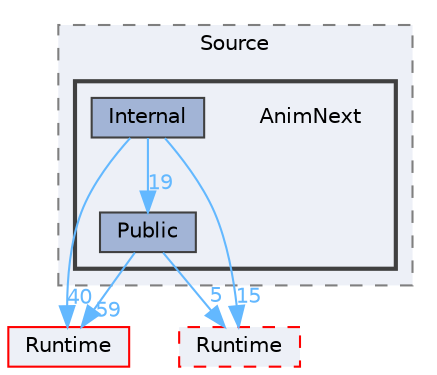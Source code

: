 digraph "AnimNext"
{
 // INTERACTIVE_SVG=YES
 // LATEX_PDF_SIZE
  bgcolor="transparent";
  edge [fontname=Helvetica,fontsize=10,labelfontname=Helvetica,labelfontsize=10];
  node [fontname=Helvetica,fontsize=10,shape=box,height=0.2,width=0.4];
  compound=true
  subgraph clusterdir_d01b67f0ab4d30f84ebbae3f64039986 {
    graph [ bgcolor="#edf0f7", pencolor="grey50", label="Source", fontname=Helvetica,fontsize=10 style="filled,dashed", URL="dir_d01b67f0ab4d30f84ebbae3f64039986.html",tooltip=""]
  subgraph clusterdir_d5a7f320e501526d14f6821cbe39089c {
    graph [ bgcolor="#edf0f7", pencolor="grey25", label="", fontname=Helvetica,fontsize=10 style="filled,bold", URL="dir_d5a7f320e501526d14f6821cbe39089c.html",tooltip=""]
    dir_d5a7f320e501526d14f6821cbe39089c [shape=plaintext, label="AnimNext"];
  dir_9c75991b0a5180e64cb5410561cff2b4 [label="Internal", fillcolor="#a2b4d6", color="grey25", style="filled", URL="dir_9c75991b0a5180e64cb5410561cff2b4.html",tooltip=""];
  dir_d648a13db9274bdc4841efe443a96b2c [label="Public", fillcolor="#a2b4d6", color="grey25", style="filled", URL="dir_d648a13db9274bdc4841efe443a96b2c.html",tooltip=""];
  }
  }
  dir_7536b172fbd480bfd146a1b1acd6856b [label="Runtime", fillcolor="#edf0f7", color="red", style="filled", URL="dir_7536b172fbd480bfd146a1b1acd6856b.html",tooltip=""];
  dir_a60e1ce30f7313164a0e11a69cddad56 [label="Runtime", fillcolor="#edf0f7", color="red", style="filled,dashed", URL="dir_a60e1ce30f7313164a0e11a69cddad56.html",tooltip=""];
  dir_9c75991b0a5180e64cb5410561cff2b4->dir_7536b172fbd480bfd146a1b1acd6856b [headlabel="40", labeldistance=1.5 headhref="dir_000508_000984.html" href="dir_000508_000984.html" color="steelblue1" fontcolor="steelblue1"];
  dir_9c75991b0a5180e64cb5410561cff2b4->dir_a60e1ce30f7313164a0e11a69cddad56 [headlabel="15", labeldistance=1.5 headhref="dir_000508_000983.html" href="dir_000508_000983.html" color="steelblue1" fontcolor="steelblue1"];
  dir_9c75991b0a5180e64cb5410561cff2b4->dir_d648a13db9274bdc4841efe443a96b2c [headlabel="19", labeldistance=1.5 headhref="dir_000508_000787.html" href="dir_000508_000787.html" color="steelblue1" fontcolor="steelblue1"];
  dir_d648a13db9274bdc4841efe443a96b2c->dir_7536b172fbd480bfd146a1b1acd6856b [headlabel="59", labeldistance=1.5 headhref="dir_000787_000984.html" href="dir_000787_000984.html" color="steelblue1" fontcolor="steelblue1"];
  dir_d648a13db9274bdc4841efe443a96b2c->dir_a60e1ce30f7313164a0e11a69cddad56 [headlabel="5", labeldistance=1.5 headhref="dir_000787_000983.html" href="dir_000787_000983.html" color="steelblue1" fontcolor="steelblue1"];
}
